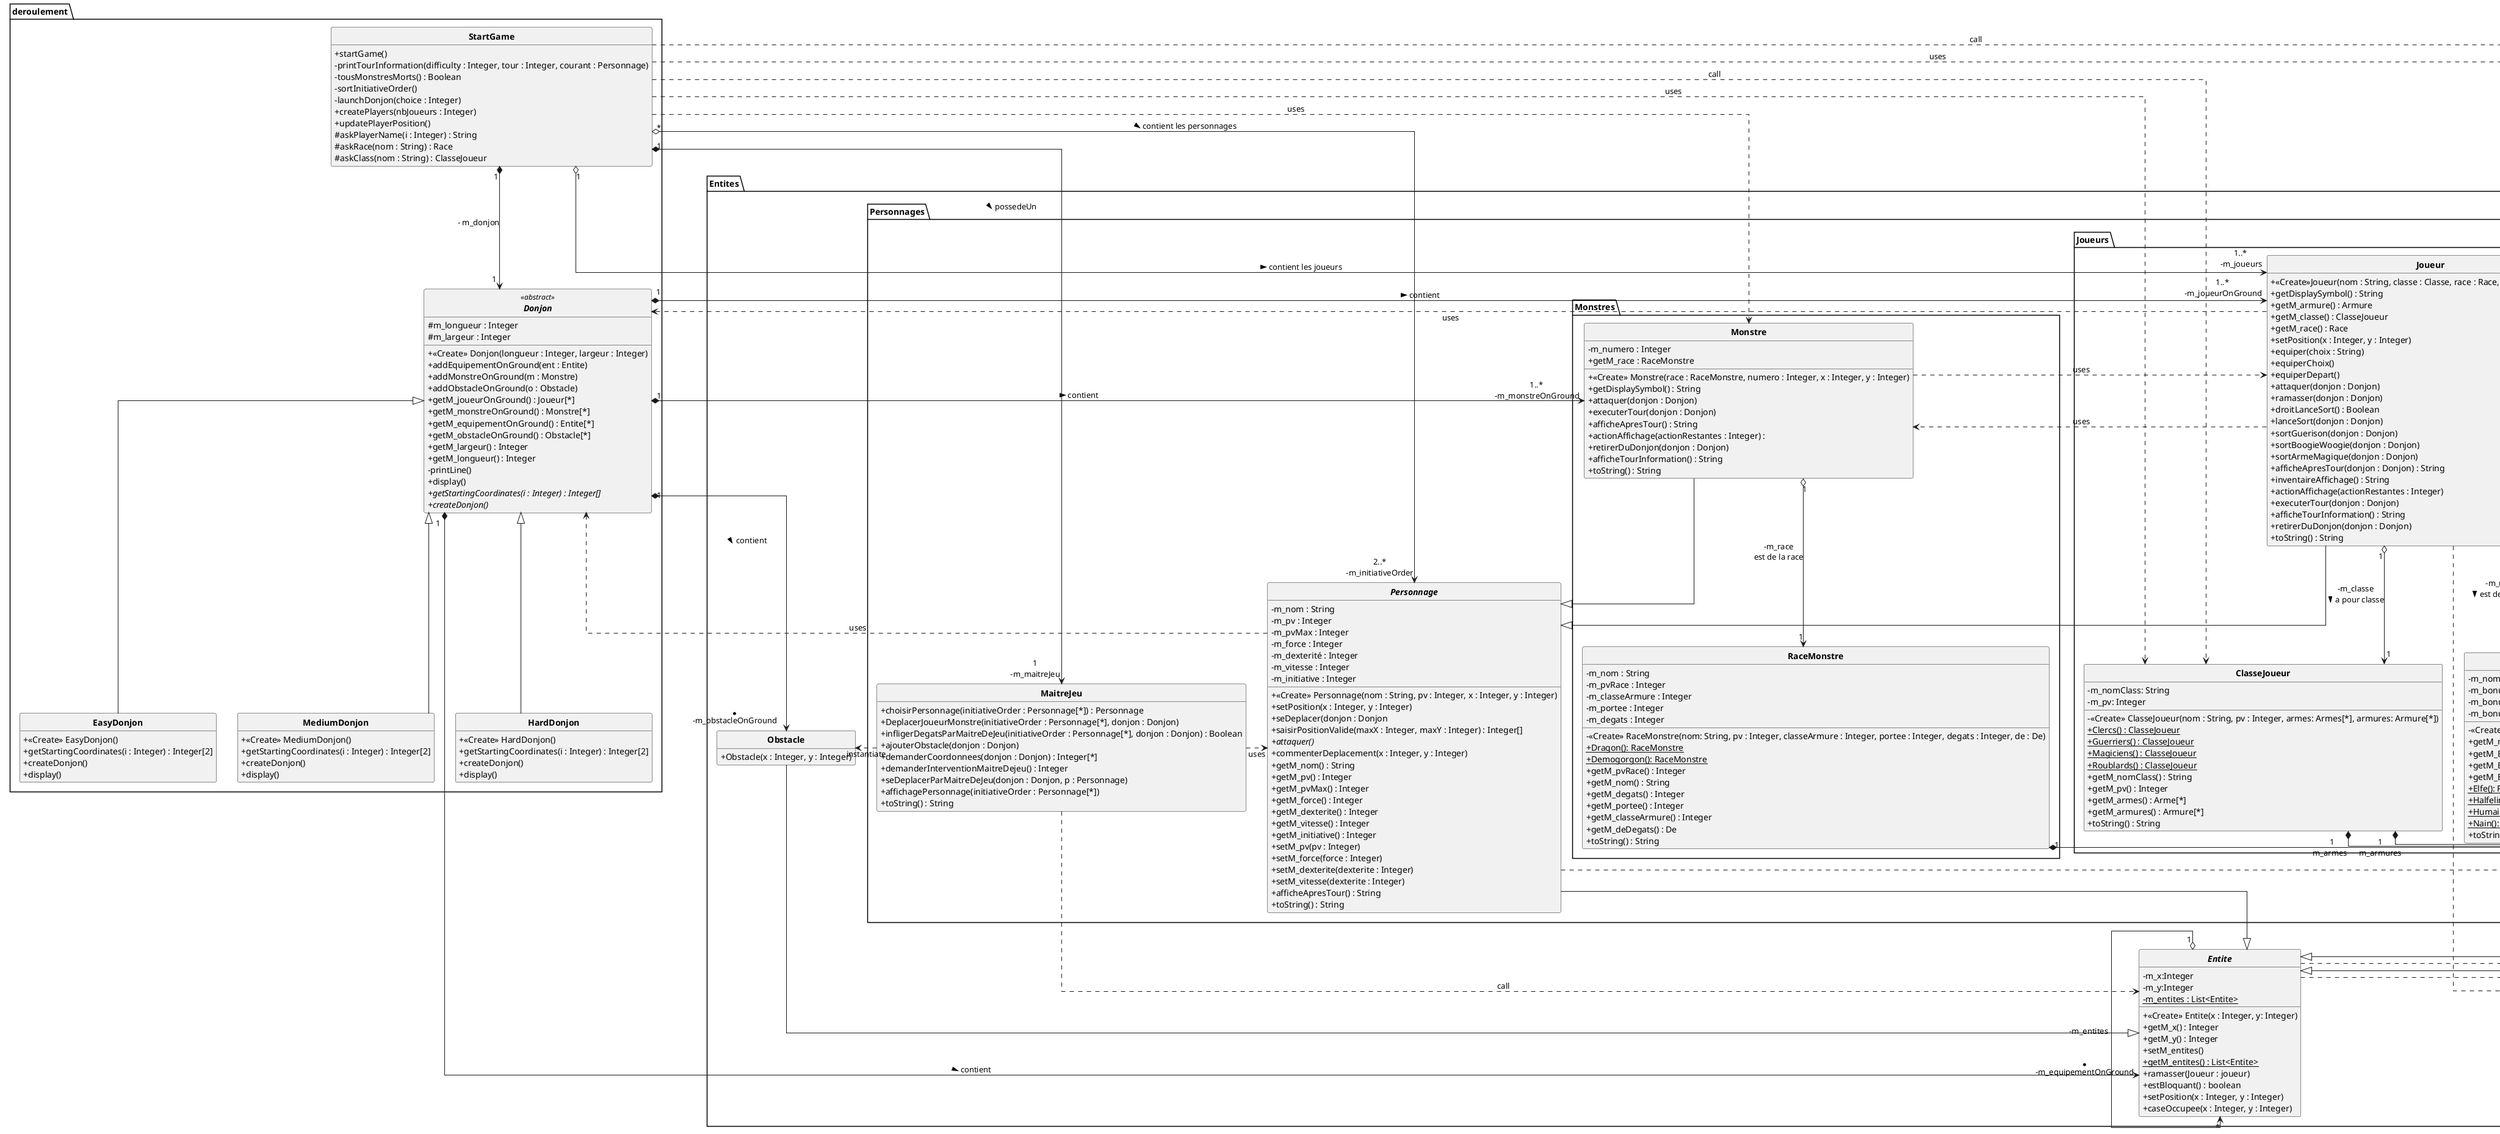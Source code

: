 @startuml
'https://plantuml.com/use-case-diagram
skinparam style strictuml
skinparam classFontStyle Bold
skinparam classAttributeIconSize 0
skinparam linetype ortho
hide empty members
package Entites{
    abstract class Entite {
        - m_x:Integer
        - m_y:Integer
        - {static} m_entites : List<Entite>
        + <<Create>> Entite(x : Integer, y: Integer)
        + getM_x() : Integer
        + getM_y() : Integer
        + setM_entites()
        + {static} getM_entites() : List<Entite>
        + ramasser(Joueur : joueur)
        + estBloquant() : boolean
        + setPosition(x : Integer, y : Integer)
        + caseOccupee(x : Integer, y : Integer)
    }

    package Equipements
    {
      ' Class Arme
      class Arme{
        - m_nom : String
        - m_portee : Integer
        - m_bonusAttaque : Integer
        + <<Create>> Arme(type: TypeArme, nom: String , Dedegats: De , portee: Integer, x : Integer, y : Integer)
        + ramasser(joueur : Joueur)
        + getM_typeArme() : TypeArme
        + getM_nom() : String
        + getM_degats(): De
        + getM_portee(): Integer
        + getM_bonusAttaque() : Integer
        + toString() : String
      }
      enum TypeArme <<enumerate>>
      {
        COURANTE
        DISTANCE
        GUERRE
      }
      ' Class Armure
      class Armure{
        - m_nom : String
        - m_classeArmure : int
        + <<Create>> Armure(typeArmure : TypeArmure, nom : String, classeArmure : Integer, x : Integer; y : Integer)
        + ramasser(joueur : Joueur)
        + getM_classeArmure() : Integer
        + getM_nom() : String
        + getM_typeArmure() : TypeArmure
        + toString() : String
      }
      enum TypeArmure <<enumerate>>
      {
        LEGERE
        LOURDE
      }
    }
    package Personnages {
        abstract class Personnage{
            -m_nom : String
            -m_pv : Integer
            -m_pvMax : Integer
            -m_force : Integer
            -m_dexterité : Integer
            -m_vitesse : Integer
            -m_initiative : Integer
            + <<Create>> Personnage(nom : String, pv : Integer, x : Integer, y : Integer)
            + setPosition(x : Integer, y : Integer)
            + seDeplacer(donjon : Donjon
            + saisirPositionValide(maxX : Integer, maxY : Integer) : Integer[]
            + {abstract} attaquer()
            + commenterDeplacement(x : Integer, y : Integer)
            + getM_nom() : String
            + getM_pv() : Integer
            + getM_pvMax() : Integer
            + getM_force() : Integer
            + getM_dexterite() : Integer
            + getM_vitesse() : Integer
            + getM_initiative() : Integer
            + setM_pv(pv : Integer)
            + setM_force(force : Integer)
            + setM_dexterite(dexterite : Integer)
            + setM_vitesse(dexterite : Integer)
            + afficheApresTour() : String
            + toString() : String
        }
        package Joueurs {
            class Joueur{
                +<<Create>>Joueur(nom : String, classe : Classe, race : Race, x : Integer, y : Integer)
                +getDisplaySymbol() : String
                +getM_armure() : Armure
                +getM_classe() : ClasseJoueur
                +getM_race() : Race
                +setPosition(x : Integer, y : Integer)
                +equiper(choix : String)
                +equiperChoix()
                +equiperDepart()
                +attaquer(donjon : Donjon)
                +ramasser(donjon : Donjon)
                +droitLanceSort() : Boolean
                +lanceSort(donjon : Donjon)
                +sortGuerison(donjon : Donjon)
                +sortBoogieWoogie(donjon : Donjon)
                +sortArmeMagique(donjon : Donjon)
                +afficheApresTour(donjon : Donjon) : String
                +inventaireAffichage() : String
                +actionAffichage(actionRestantes : Integer)
                +executerTour(donjon : Donjon)
                +afficheTourInformation() : String
                +retirerDuDonjon(donjon : Donjon)
                +toString() : String
            }
            class ClasseJoueur {
               - m_nomClass: String
               - m_pv: Integer
               - <<Create>> ClasseJoueur(nom : String, pv : Integer, armes: Armes[*], armures: Armure[*])
               + {static} Clercs() : ClasseJoueur
               + {static} Guerriers() : ClasseJoueur
               + {static} Magiciens() : ClasseJoueur
               + {static} Roublards() : ClasseJoueur
               + getM_nomClass() : String
               + getM_pv() : Integer
               + getM_armes() : Arme[*]
               + getM_armures() : Armure[*]
               + toString() : String
            }

            class Race {
              - m_nomRace: String
              - m_bonusForce: Integer
              - m_bonusDexterite: Integer
              - m_bonusVitesse: Integer
              - <<Create>> Race(nom: String, force: Integer, dex: Integer, vitesse: Integer)
              + getM_nomRace(): String
              + getM_BonusForce(): Integer
              + getM_BonusDexterite(): Integer
              + getM_BonusVitesse(): Integer
              + {static} Elfe(): Race
              + {static} Halfelin(): Race
              + {static} Humain(): Race
              + {static} Nain(): Race
              + toString() : String
            }
        }
        package Monstres {
            class Monstre {
                - m_numero : Integer
                + <<Create>> Monstre(race : RaceMonstre, numero : Integer, x : Integer, y : Integer)
                + getDisplaySymbol() : String
                + attaquer(donjon : Donjon)
                + getM_race : RaceMonstre
                + executerTour(donjon : Donjon)
                + afficheApresTour() : String
                + actionAffichage(actionRestantes : Integer) :
                + retirerDuDonjon(donjon : Donjon)
                + afficheTourInformation() : String
                + toString() : String
            }

            class RaceMonstre {
                - m_nom : String
                - m_pvRace : Integer
                - m_classeArmure : Integer
                - m_portee : Integer
                - m_degats : Integer
                - <<Create>> RaceMonstre(nom: String, pv : Integer, classeArmure : Integer, portee : Integer, degats : Integer, de : De)
                + {static} Dragon(): RaceMonstre
                + {static} Demogorgon(): RaceMonstre
                + getM_pvRace() : Integer
                + getM_nom() : String
                + getM_degats() : Integer
                + getM_portee() : Integer
                + getM_classeArmure() : Integer
                + getM_deDegats() : De
                + toString() : String
            }
        }

        class MaitreJeu {
            +choisirPersonnage(initiativeOrder : Personnage[*]) : Personnage
            +DeplacerJoueurMonstre(initiativeOrder : Personnage[*], donjon : Donjon)
            +infligerDegatsParMaitreDeJeu(initiativeOrder : Personnage[*], donjon : Donjon) : Boolean
            +ajouterObstacle(donjon : Donjon)
            +demanderCoordonnees(donjon : Donjon) : Integer[*]
            +demanderInterventionMaitreDejeu() : Integer
            +seDeplacerParMaitreDeJeu(donjon : Donjon, p : Personnage)
            +affichagePersonnage(initiativeOrder : Personnage[*])
            + toString() : String
        }

    }

    class Obstacle {
        + Obstacle(x : Integer, y : Integer)
    }
}
package utils
{
  class Utils <<static>>{
    + {static} dico : Map<Character, Integer>
    + {static} dico2 : Map<Integer,Character>
    + {static} joueurEstMort() : Boolean
  }
  class De
  {
    - m_nombreDes : Integer
    - m_facesParDe: Integer
    + <<Create>> De(nombreDes : Integer, facesParDe : Integer)
    + lanceDe(): Integer
    + lanceDePrint(): Integer
    + toString(): String
  }
}
package deroulement {
           abstract class Donjon <<abstract>>{
                # m_longueur : Integer
                # m_largeur : Integer
                + <<Create>> Donjon(longueur : Integer, largeur : Integer)
                + addEquipementOnGround(ent : Entite)
                + addMonstreOnGround(m : Monstre)
                + addObstacleOnGround(o : Obstacle)
                + getM_joueurOnGround() : Joueur[*]
                + getM_monstreOnGround() : Monstre[*]
                + getM_equipementOnGround() : Entite[*]
                + getM_obstacleOnGround() : Obstacle[*]
                + getM_largeur() : Integer
                + getM_longueur() : Integer
                - printLine()
                + display()
                + {abstract} getStartingCoordinates(i : Integer) : Integer[]
                + {abstract} createDonjon()
            }
           class EasyDonjon extends Donjon {
                + <<Create>> EasyDonjon()
                + getStartingCoordinates(i : Integer) : Integer[2]
                + createDonjon()
                + display()
           }
           class MediumDonjon extends Donjon {
                            + <<Create>> MediumDonjon()
                            + getStartingCoordinates(i : Integer) : Integer[2]
                            + createDonjon()
                            + display()
           }
           class HardDonjon extends Donjon {
                                       + <<Create>> HardDonjon()
                                       + getStartingCoordinates(i : Integer) : Integer[2]
                                       + createDonjon()
                                       + display()
           }
           class StartGame {
               + startGame()
               - printTourInformation(difficulty : Integer, tour : Integer, courant : Personnage)
               - tousMonstresMorts() : Boolean
               - sortInitiativeOrder()
               - launchDonjon(choice : Integer)
               + createPlayers(nbJoueurs : Integer)
               + updatePlayerPosition()
               # askPlayerName(i : Integer) : String
               # askRace(nom : String) : Race
               # askClass(nom : String) : ClasseJoueur
           }

}

' Donjon Relations
Donjon "1" *--> "* \n-m_equipementOnGround" Entite : contient \t\t >
Donjon "1" *--> "1..* \n-m_joueurOnGround" Joueur : contient \t\t >
Donjon "1" *--> "1..* \n-m_monstreOnGround" Monstre : contient \t\t >
Donjon "1" *--> "* \n-m_obstacleOnGround" Obstacle : contient \t\t >


' Class Startgame Relations
StartGame "1 " *--> "1 " Donjon : - m_donjon
StartGame .> ClasseJoueur: "call"
StartGame .> Race: "call"
StartGame .> ClasseJoueur: "uses"
StartGame .> Race: "uses"
StartGame "*" o--> "2..*\n-m_initiativeOrder" Personnage : contient les personnages \t\t >
StartGame "1" o--> "1..* \n-m_joueurs" Joueur : contient les joueurs \t\t >
StartGame "1" *--> "1\n-m_maitreJeu" MaitreJeu : possedeUn \t\t >
StartGame .> Monstre : "uses"

' Relations de Personnage
Personnage <|-up- Joueur
Personnage <|-up- Monstre
Personnage .> Donjon : "uses"
Personnage .> Utils : "«call»"

' Relations de Entite
Entite <|-up- Personnage
Entite <|-up- Arme
Entite <|-up- Armure
Entite <|-up- Obstacle
Entite "1" o--> "*" Entite : -m_entites
Entite ..> Arme : "uses"
Entite ..> Armure : "uses"


' Relations de ClasseJoueur
ClasseJoueur "1\nm_armes  " *----> "*" Arme : est l'inventaire d'arme de >
ClasseJoueur "1\nm_armures" *----> "*\n" Armure : est est l'inventaire d'armures de >

' Relations de Joueur

Joueur "1" o--> "0..1" Arme : -m_arme\nporte une arme >
Joueur "1" o--> "0..1" Armure : -m_armure\nporte une armure >
Joueur "1" o--> "1" Race : -m_race\nest de la race >
Joueur "1" o--> "1" ClasseJoueur : -m_classe\na pour classe >
Joueur "1" o--> "1" Affichage : -m_affichage\utilise l'affichage de >
Joueur ..> Donjon : "uses"
Joueur ..> De : "uses"
Joueur ..> Monstre : "uses"

' Relations de Monstre
Monstre "1" o--> "1" RaceMonstre : -m_race\nest de la race
Monstre ..> Joueur : "uses"

' Relations de RaceMonstre
RaceMonstre "1" *--> "1" De : -m_deDegats\nfait les degats

' Class Arme Relations
Arme .> TypeArme : "uses \n -m_typeArme"
Arme "1" *--> "1\n -m_degats" De : fait les dégâts
Arme .> Joueur : "uses"
'Class Armure Relations
Armure .> TypeArmure : "«uses»\n m_typeArmure"
Armure .> Joueur : "uses"

' Relations de MaitreJeu

MaitreJeu .> Personnage : "uses"
MaitreJeu .> Entite : «call»
MaitreJeu .> Obstacle : "instantiate"

@enduml